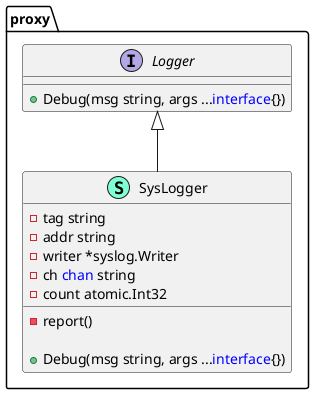 @startuml
namespace proxy {
    interface Logger  {
        + Debug(msg string, args ...<font color=blue>interface</font>{}) 

    }
    class SysLogger << (S,Aquamarine) >> {
        - tag string
        - addr string
        - writer *syslog.Writer
        - ch <font color=blue>chan</font> string
        - count atomic.Int32

        - report() 

        + Debug(msg string, args ...<font color=blue>interface</font>{}) 

    }
}
"proxy.Logger" <|-- "proxy.SysLogger"

@enduml
